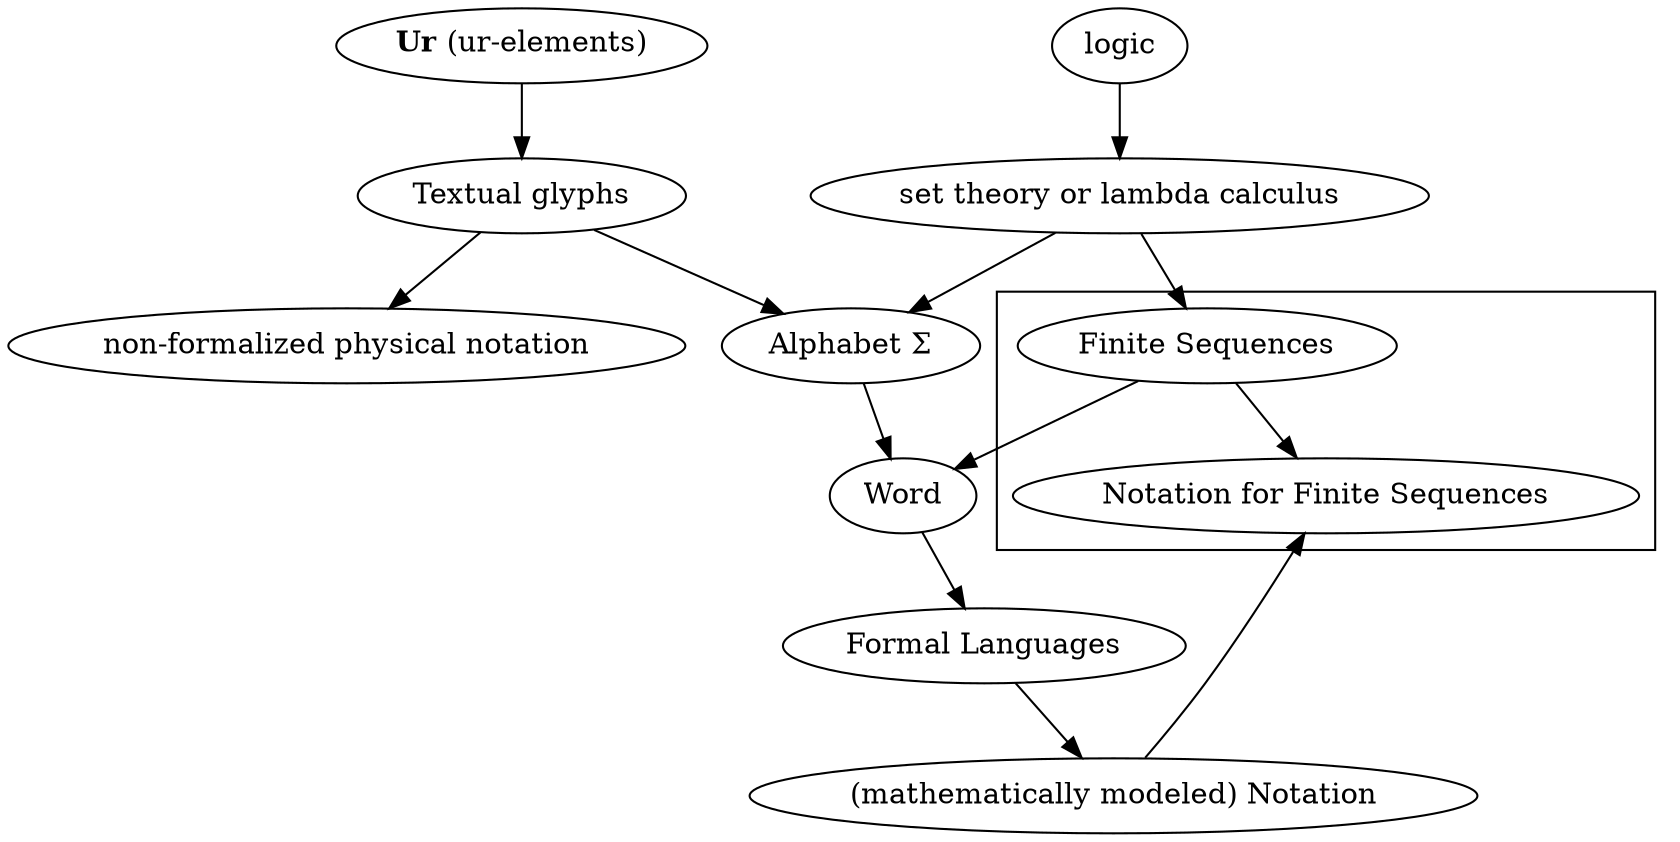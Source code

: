 strict digraph {
    Ur [label=<<B>Ur</B>&nbsp;(ur-elements)>]
    TextualGlyph [label="Textual glyphs"]
    FiniteSequence [label="Finite Sequences"]
    FormalLanguage [label="Formal Languages"]
    FormalAlphabet [label="Alphabet &Sigma;"]
    FormalWord [label="Word"]
    Notation [label="(mathematically modeled) Notation"]
    SetTheoryLambdaCalculus [label="set theory or lambda calculus"]
    PhysicalNotation [label="non-formalized physical notation"]
    Logic [label="logic"]

    Logic->SetTheoryLambdaCalculus
    Ur -> TextualGlyph
    {TextualGlyph, SetTheoryLambdaCalculus} -> FormalAlphabet
    TextualGlyph -> PhysicalNotation
    {FormalAlphabet FiniteSequence } -> FormalWord -> FormalLanguage -> Notation

    SetTheoryLambdaCalculus -> FiniteSequence

    Notation_FiniteSequence [label="Notation for Finite Sequences"]
    {Notation FiniteSequence } -> Notation_FiniteSequence

    subgraph clusterNotationFiniteSequence {
        FiniteSequence Notation_FiniteSequence
    }
}
